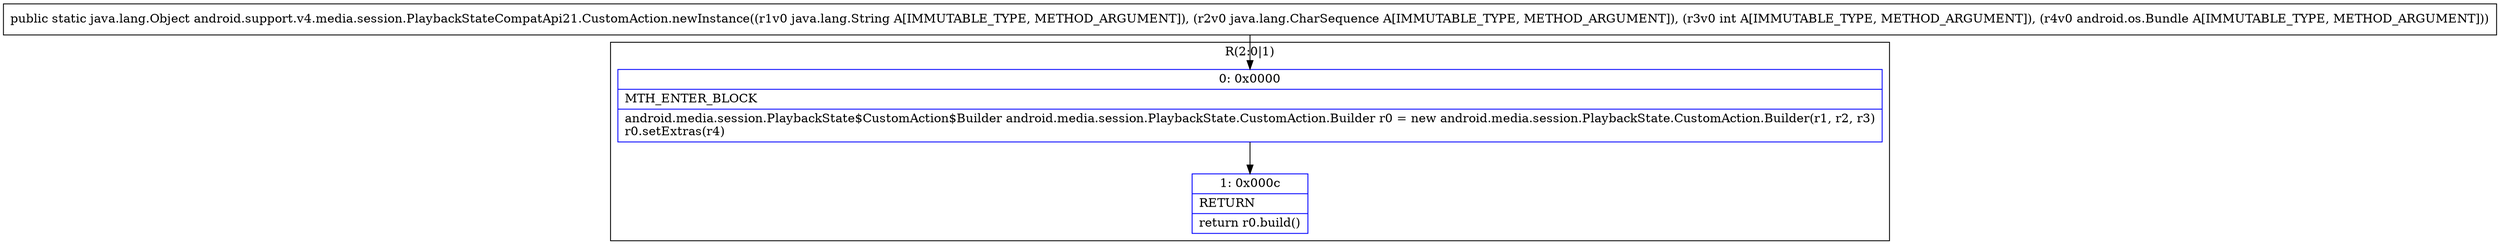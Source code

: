 digraph "CFG forandroid.support.v4.media.session.PlaybackStateCompatApi21.CustomAction.newInstance(Ljava\/lang\/String;Ljava\/lang\/CharSequence;ILandroid\/os\/Bundle;)Ljava\/lang\/Object;" {
subgraph cluster_Region_1281756903 {
label = "R(2:0|1)";
node [shape=record,color=blue];
Node_0 [shape=record,label="{0\:\ 0x0000|MTH_ENTER_BLOCK\l|android.media.session.PlaybackState$CustomAction$Builder android.media.session.PlaybackState.CustomAction.Builder r0 = new android.media.session.PlaybackState.CustomAction.Builder(r1, r2, r3)\lr0.setExtras(r4)\l}"];
Node_1 [shape=record,label="{1\:\ 0x000c|RETURN\l|return r0.build()\l}"];
}
MethodNode[shape=record,label="{public static java.lang.Object android.support.v4.media.session.PlaybackStateCompatApi21.CustomAction.newInstance((r1v0 java.lang.String A[IMMUTABLE_TYPE, METHOD_ARGUMENT]), (r2v0 java.lang.CharSequence A[IMMUTABLE_TYPE, METHOD_ARGUMENT]), (r3v0 int A[IMMUTABLE_TYPE, METHOD_ARGUMENT]), (r4v0 android.os.Bundle A[IMMUTABLE_TYPE, METHOD_ARGUMENT])) }"];
MethodNode -> Node_0;
Node_0 -> Node_1;
}

